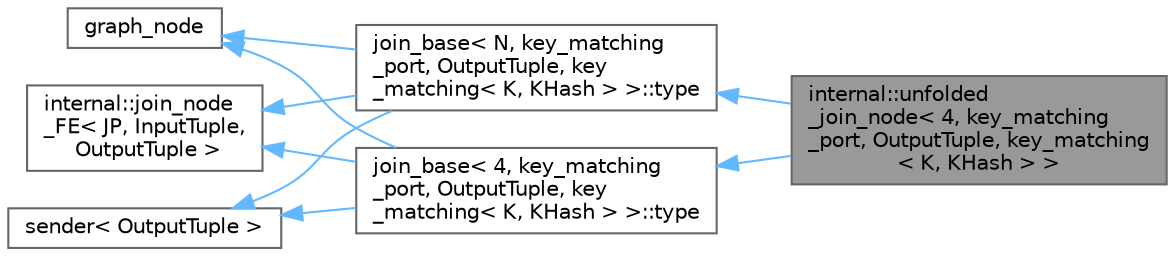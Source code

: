 digraph "internal::unfolded_join_node&lt; 4, key_matching_port, OutputTuple, key_matching&lt; K, KHash &gt; &gt;"
{
 // LATEX_PDF_SIZE
  bgcolor="transparent";
  edge [fontname=Helvetica,fontsize=10,labelfontname=Helvetica,labelfontsize=10];
  node [fontname=Helvetica,fontsize=10,shape=box,height=0.2,width=0.4];
  rankdir="LR";
  Node1 [id="Node000001",label="internal::unfolded\l_join_node\< 4, key_matching\l_port, OutputTuple, key_matching\l\< K, KHash \> \>",height=0.2,width=0.4,color="gray40", fillcolor="grey60", style="filled", fontcolor="black",tooltip=" "];
  Node2 -> Node1 [id="edge1_Node000001_Node000002",dir="back",color="steelblue1",style="solid",tooltip=" "];
  Node2 [id="Node000002",label="join_base\< N, key_matching\l_port, OutputTuple, key\l_matching\< K, KHash \> \>::type",height=0.2,width=0.4,color="gray40", fillcolor="white", style="filled",URL="$classinternal_1_1join__node__base.html",tooltip="join_node_base"];
  Node3 -> Node2 [id="edge2_Node000002_Node000003",dir="back",color="steelblue1",style="solid",tooltip=" "];
  Node3 [id="Node000003",label="graph_node",height=0.2,width=0.4,color="gray40", fillcolor="white", style="filled",tooltip=" "];
  Node4 -> Node2 [id="edge3_Node000002_Node000004",dir="back",color="steelblue1",style="solid",tooltip=" "];
  Node4 [id="Node000004",label="internal::join_node\l_FE\< JP, InputTuple,\l OutputTuple \>",height=0.2,width=0.4,color="gray40", fillcolor="white", style="filled",URL="$classinternal_1_1join__node___f_e.html",tooltip="join_node_FE : implements input port policy"];
  Node5 -> Node2 [id="edge4_Node000002_Node000005",dir="back",color="steelblue1",style="solid",tooltip=" "];
  Node5 [id="Node000005",label="sender\< OutputTuple \>",height=0.2,width=0.4,color="gray40", fillcolor="white", style="filled",tooltip=" "];
  Node6 -> Node1 [id="edge5_Node000001_Node000006",dir="back",color="steelblue1",style="solid",tooltip=" "];
  Node6 [id="Node000006",label="join_base\< 4, key_matching\l_port, OutputTuple, key\l_matching\< K, KHash \> \>::type",height=0.2,width=0.4,color="gray40", fillcolor="white", style="filled",URL="$classinternal_1_1join__node__base.html",tooltip="join_node_base"];
  Node3 -> Node6 [id="edge6_Node000006_Node000003",dir="back",color="steelblue1",style="solid",tooltip=" "];
  Node4 -> Node6 [id="edge7_Node000006_Node000004",dir="back",color="steelblue1",style="solid",tooltip=" "];
  Node5 -> Node6 [id="edge8_Node000006_Node000005",dir="back",color="steelblue1",style="solid",tooltip=" "];
}
